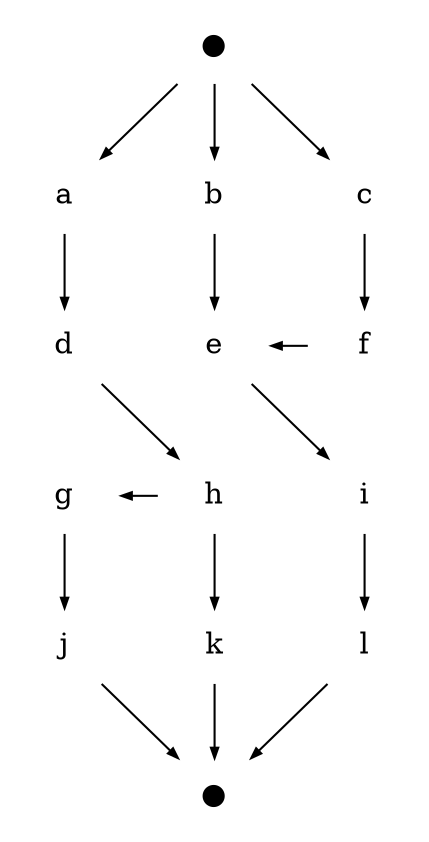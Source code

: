 digraph cool {
    layout="dot";

    node [shape=none fontsize=14];
    edge [arrowsize=0.5];

    _s [label="●"];
    _t [label="●"];

    _s -> a;
    _s -> b;
    _s -> c;

    a -> d;
    b -> e;
    c -> f;

    d -> g [style=invis];
    e -> h [style=invis];
    f -> i [style=invis];
    d -> h;
    e -> i;
    f -> e [constraint=false];

    g -> j;
    h -> k;
    i -> l;
    h -> g [constraint=false];

    j -> _t;
    k -> _t;
    l -> _t;
}
